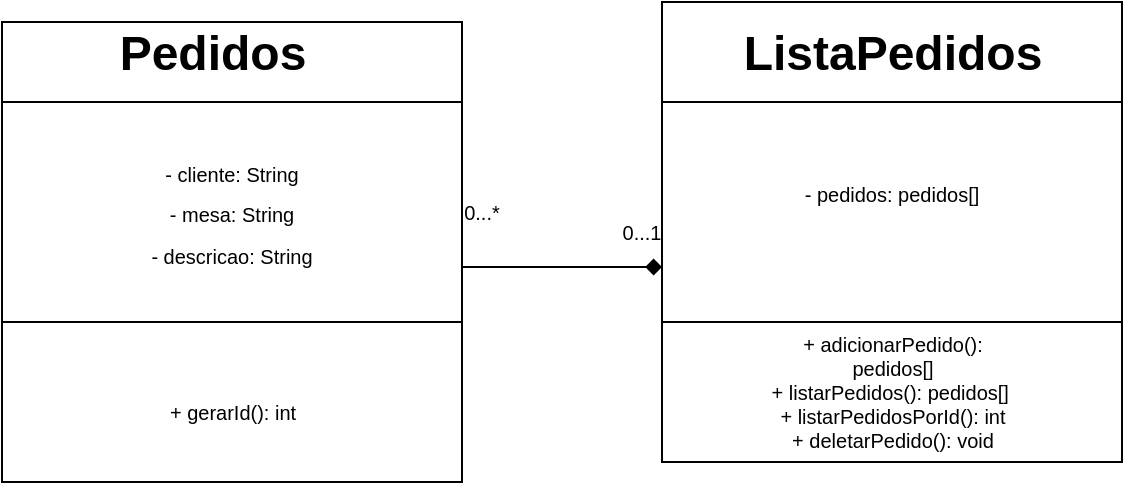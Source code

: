 <mxfile>
    <diagram id="Prg3V6DrBHYqwzvYt2fS" name="Página-1">
        <mxGraphModel dx="602" dy="314" grid="1" gridSize="10" guides="1" tooltips="1" connect="1" arrows="1" fold="1" page="1" pageScale="1" pageWidth="827" pageHeight="1169" math="0" shadow="0">
            <root>
                <mxCell id="0"/>
                <mxCell id="1" parent="0"/>
                <mxCell id="2" value="" style="group" parent="1" vertex="1" connectable="0">
                    <mxGeometry x="50" y="70" width="230" height="230" as="geometry"/>
                </mxCell>
                <mxCell id="3" value="" style="whiteSpace=wrap;html=1;aspect=fixed;" parent="2" vertex="1">
                    <mxGeometry x="-40" width="230" height="230" as="geometry"/>
                </mxCell>
                <mxCell id="4" value="Pedidos" style="text;strokeColor=none;fillColor=none;html=1;fontSize=24;fontStyle=1;verticalAlign=middle;align=center;" parent="2" vertex="1">
                    <mxGeometry x="35" y="-0.001" width="60" height="32.857" as="geometry"/>
                </mxCell>
                <mxCell id="5" value="" style="rounded=0;whiteSpace=wrap;html=1;" parent="2" vertex="1">
                    <mxGeometry x="-40" y="40" width="230" height="110" as="geometry"/>
                </mxCell>
                <mxCell id="6" value="&lt;span style=&quot;font-size: 10px;&quot;&gt;- cliente: String&lt;br&gt;- mesa: String&lt;br&gt;- descricao: String&lt;br&gt;&lt;/span&gt;" style="text;html=1;strokeColor=none;fillColor=none;align=center;verticalAlign=middle;whiteSpace=wrap;rounded=0;fontSize=17;" parent="2" vertex="1">
                    <mxGeometry x="-40" y="80" width="230" height="30" as="geometry"/>
                </mxCell>
                <mxCell id="7" value="+ gerarId(): int" style="text;html=1;strokeColor=none;fillColor=none;align=center;verticalAlign=middle;whiteSpace=wrap;rounded=0;fontSize=10;" parent="2" vertex="1">
                    <mxGeometry x="12.5" y="180" width="125" height="30" as="geometry"/>
                </mxCell>
                <mxCell id="8" value="0...*" style="text;html=1;strokeColor=none;fillColor=none;align=center;verticalAlign=middle;whiteSpace=wrap;rounded=0;fontSize=10;" parent="2" vertex="1">
                    <mxGeometry x="170" y="80" width="60" height="30" as="geometry"/>
                </mxCell>
                <mxCell id="9" value="" style="whiteSpace=wrap;html=1;aspect=fixed;" parent="1" vertex="1">
                    <mxGeometry x="340" y="60" width="230" height="230" as="geometry"/>
                </mxCell>
                <mxCell id="10" value="ListaPedidos" style="text;strokeColor=none;fillColor=none;html=1;fontSize=24;fontStyle=1;verticalAlign=middle;align=center;" parent="1" vertex="1">
                    <mxGeometry x="425" y="69.999" width="60" height="32.857" as="geometry"/>
                </mxCell>
                <mxCell id="11" value="" style="rounded=0;whiteSpace=wrap;html=1;" parent="1" vertex="1">
                    <mxGeometry x="340" y="110" width="230" height="110" as="geometry"/>
                </mxCell>
                <mxCell id="12" value="&lt;span style=&quot;font-size: 10px;&quot;&gt;- pedidos: pedidos[]&lt;/span&gt;" style="text;html=1;strokeColor=none;fillColor=none;align=center;verticalAlign=middle;whiteSpace=wrap;rounded=0;fontSize=17;" parent="1" vertex="1">
                    <mxGeometry x="340" y="140" width="230" height="30" as="geometry"/>
                </mxCell>
                <mxCell id="13" value="+ adicionarPedido(): pedidos[]&lt;br&gt;+ listarPedidos(): pedidos[]&amp;nbsp;&lt;br&gt;+ listarPedidosPorId(): int&lt;br&gt;+ deletarPedido(): void" style="text;html=1;strokeColor=none;fillColor=none;align=center;verticalAlign=middle;whiteSpace=wrap;rounded=0;fontSize=10;rotation=0;" parent="1" vertex="1">
                    <mxGeometry x="387.5" y="240" width="135" height="30" as="geometry"/>
                </mxCell>
                <mxCell id="15" value="0...1" style="text;html=1;strokeColor=none;fillColor=none;align=center;verticalAlign=middle;whiteSpace=wrap;rounded=0;fontSize=10;" parent="1" vertex="1">
                    <mxGeometry x="300" y="160" width="60" height="30" as="geometry"/>
                </mxCell>
                <mxCell id="17" style="edgeStyle=none;html=1;exitX=1;exitY=0.75;exitDx=0;exitDy=0;endArrow=diamond;endFill=1;entryX=0;entryY=0.75;entryDx=0;entryDy=0;" edge="1" parent="1" source="5" target="11">
                    <mxGeometry relative="1" as="geometry">
                        <mxPoint x="330" y="193" as="targetPoint"/>
                    </mxGeometry>
                </mxCell>
            </root>
        </mxGraphModel>
    </diagram>
</mxfile>